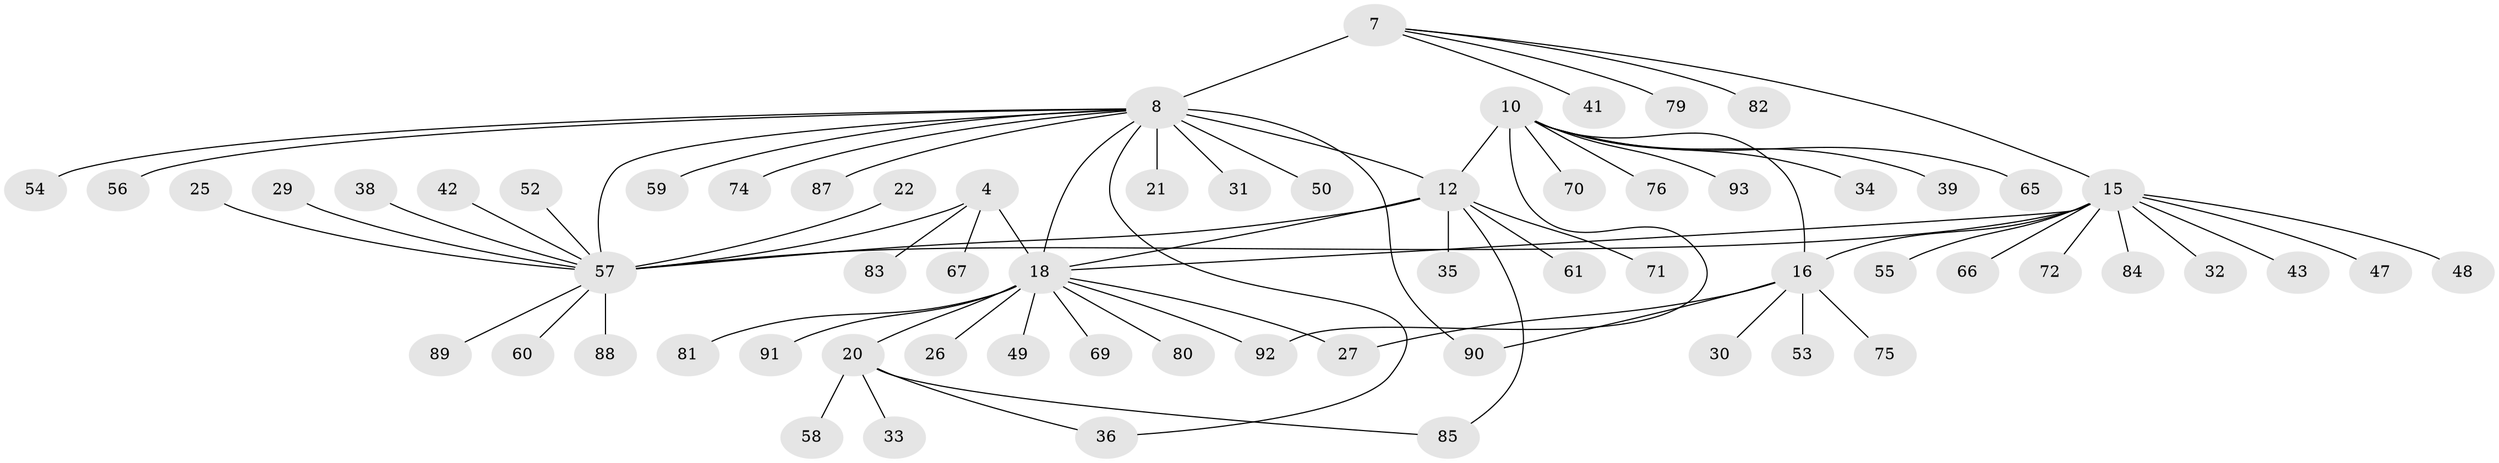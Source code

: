 // original degree distribution, {13: 0.010752688172043012, 4: 0.021505376344086023, 6: 0.03225806451612903, 5: 0.06451612903225806, 9: 0.010752688172043012, 10: 0.021505376344086023, 7: 0.043010752688172046, 8: 0.010752688172043012, 12: 0.010752688172043012, 1: 0.5913978494623656, 2: 0.15053763440860216, 3: 0.03225806451612903}
// Generated by graph-tools (version 1.1) at 2025/58/03/04/25 21:58:15]
// undirected, 65 vertices, 75 edges
graph export_dot {
graph [start="1"]
  node [color=gray90,style=filled];
  4 [super="+2"];
  7 [super="+6"];
  8 [super="+5"];
  10 [super="+9"];
  12 [super="+11"];
  15 [super="+13"];
  16 [super="+14"];
  18 [super="+17"];
  20 [super="+19"];
  21;
  22;
  25;
  26;
  27;
  29;
  30;
  31;
  32;
  33;
  34;
  35;
  36;
  38;
  39 [super="+37"];
  41;
  42;
  43;
  47;
  48;
  49;
  50;
  52;
  53;
  54;
  55;
  56;
  57 [super="+1+3"];
  58;
  59;
  60;
  61 [super="+24"];
  65;
  66;
  67;
  69;
  70;
  71;
  72;
  74;
  75 [super="+44"];
  76;
  79;
  80;
  81 [super="+51"];
  82;
  83;
  84 [super="+62+68+73+77"];
  85;
  87 [super="+63"];
  88 [super="+64"];
  89 [super="+23"];
  90;
  91;
  92 [super="+78"];
  93 [super="+86"];
  4 -- 67;
  4 -- 83;
  4 -- 57 [weight=4];
  4 -- 18;
  7 -- 8 [weight=4];
  7 -- 15;
  7 -- 79;
  7 -- 82;
  7 -- 41;
  8 -- 31;
  8 -- 36;
  8 -- 56;
  8 -- 74;
  8 -- 90;
  8 -- 12;
  8 -- 18;
  8 -- 50;
  8 -- 21;
  8 -- 54;
  8 -- 59;
  8 -- 87;
  8 -- 57;
  10 -- 12 [weight=4];
  10 -- 16;
  10 -- 34;
  10 -- 65;
  10 -- 70;
  10 -- 76;
  10 -- 39;
  10 -- 92;
  10 -- 93;
  12 -- 35;
  12 -- 71;
  12 -- 18;
  12 -- 85;
  12 -- 61;
  12 -- 57;
  15 -- 16 [weight=4];
  15 -- 32;
  15 -- 47;
  15 -- 48;
  15 -- 66;
  15 -- 55;
  15 -- 72;
  15 -- 57 [weight=2];
  15 -- 43;
  15 -- 18;
  15 -- 84;
  16 -- 27;
  16 -- 53;
  16 -- 90;
  16 -- 30;
  16 -- 75;
  18 -- 20 [weight=4];
  18 -- 69;
  18 -- 27;
  18 -- 80;
  18 -- 49;
  18 -- 26;
  18 -- 91;
  18 -- 92;
  18 -- 81;
  20 -- 58;
  20 -- 85;
  20 -- 33;
  20 -- 36;
  22 -- 57;
  25 -- 57;
  29 -- 57;
  38 -- 57;
  42 -- 57;
  52 -- 57;
  57 -- 60;
  57 -- 89;
  57 -- 88;
}
